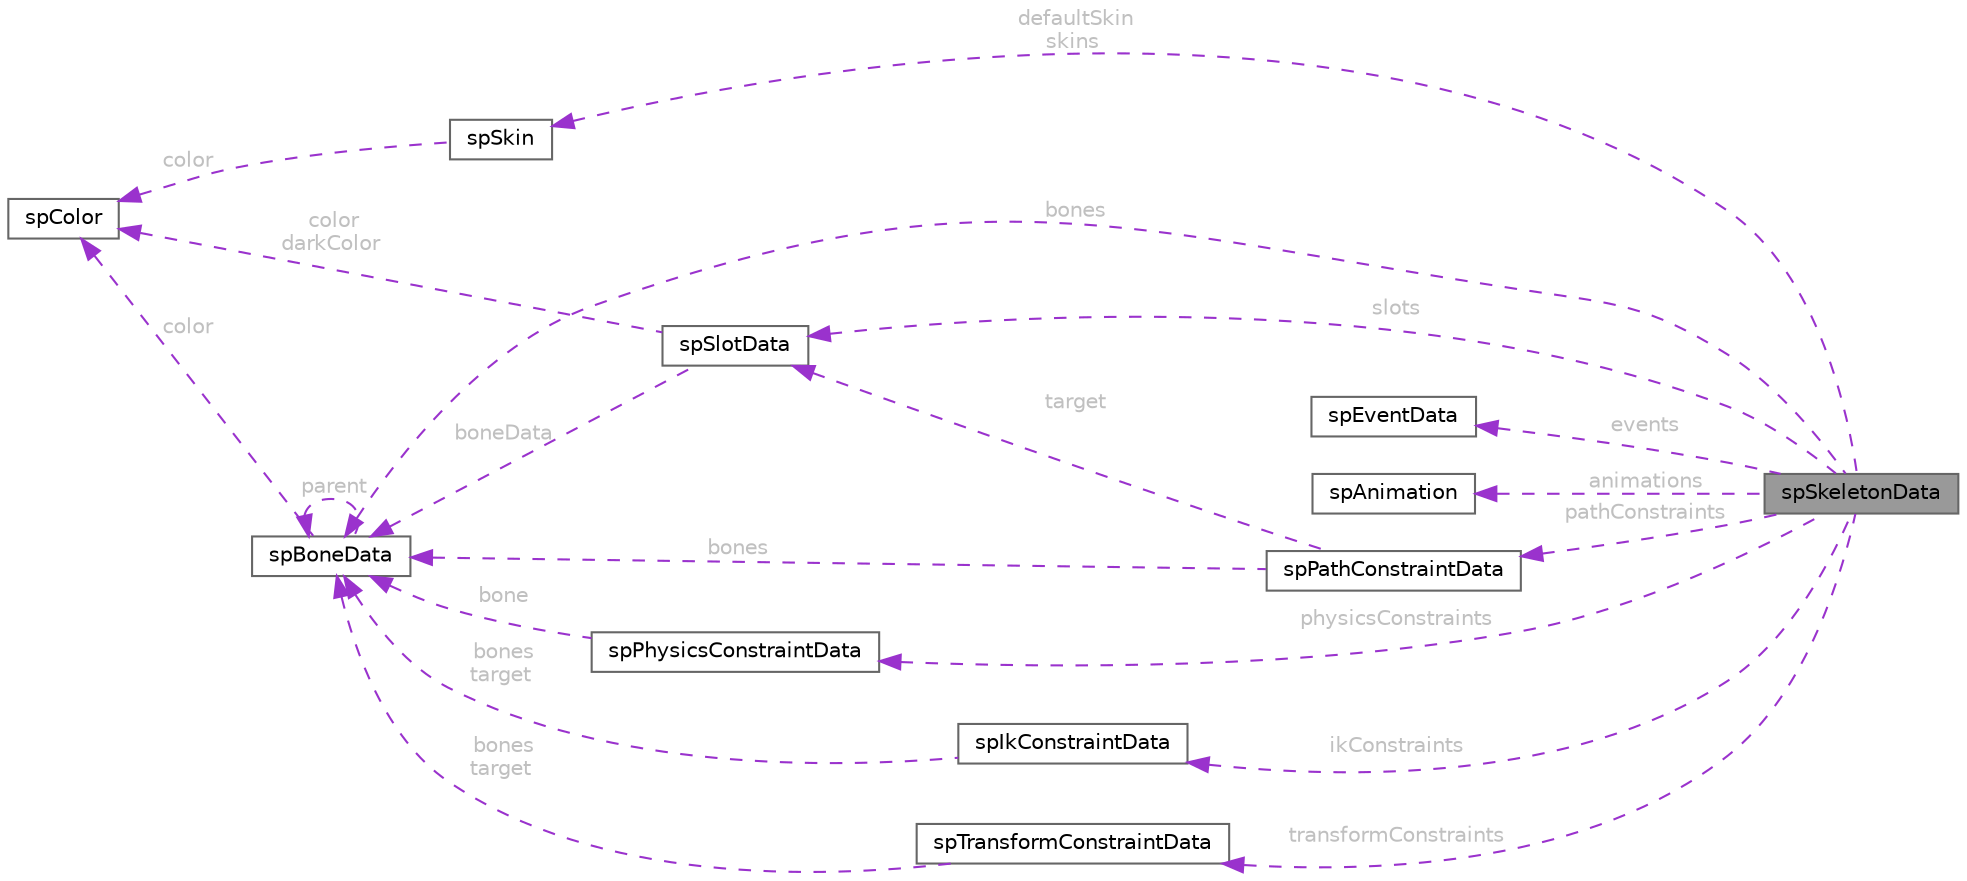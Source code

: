 digraph "spSkeletonData"
{
 // LATEX_PDF_SIZE
  bgcolor="transparent";
  edge [fontname=Helvetica,fontsize=10,labelfontname=Helvetica,labelfontsize=10];
  node [fontname=Helvetica,fontsize=10,shape=box,height=0.2,width=0.4];
  rankdir="LR";
  Node1 [id="Node000001",label="spSkeletonData",height=0.2,width=0.4,color="gray40", fillcolor="grey60", style="filled", fontcolor="black",tooltip=" "];
  Node2 -> Node1 [id="edge1_Node000001_Node000002",dir="back",color="darkorchid3",style="dashed",tooltip=" ",label=" bones",fontcolor="grey" ];
  Node2 [id="Node000002",label="spBoneData",height=0.2,width=0.4,color="gray40", fillcolor="white", style="filled",URL="$structsp_bone_data.html",tooltip=" "];
  Node2 -> Node2 [id="edge2_Node000002_Node000002",dir="back",color="darkorchid3",style="dashed",tooltip=" ",label=" parent",fontcolor="grey" ];
  Node3 -> Node2 [id="edge3_Node000002_Node000003",dir="back",color="darkorchid3",style="dashed",tooltip=" ",label=" color",fontcolor="grey" ];
  Node3 [id="Node000003",label="spColor",height=0.2,width=0.4,color="gray40", fillcolor="white", style="filled",URL="$structsp_color.html",tooltip=" "];
  Node4 -> Node1 [id="edge4_Node000001_Node000004",dir="back",color="darkorchid3",style="dashed",tooltip=" ",label=" slots",fontcolor="grey" ];
  Node4 [id="Node000004",label="spSlotData",height=0.2,width=0.4,color="gray40", fillcolor="white", style="filled",URL="$structsp_slot_data.html",tooltip=" "];
  Node2 -> Node4 [id="edge5_Node000004_Node000002",dir="back",color="darkorchid3",style="dashed",tooltip=" ",label=" boneData",fontcolor="grey" ];
  Node3 -> Node4 [id="edge6_Node000004_Node000003",dir="back",color="darkorchid3",style="dashed",tooltip=" ",label=" color\ndarkColor",fontcolor="grey" ];
  Node5 -> Node1 [id="edge7_Node000001_Node000005",dir="back",color="darkorchid3",style="dashed",tooltip=" ",label=" defaultSkin\nskins",fontcolor="grey" ];
  Node5 [id="Node000005",label="spSkin",height=0.2,width=0.4,color="gray40", fillcolor="white", style="filled",URL="$structsp_skin.html",tooltip=" "];
  Node3 -> Node5 [id="edge8_Node000005_Node000003",dir="back",color="darkorchid3",style="dashed",tooltip=" ",label=" color",fontcolor="grey" ];
  Node6 -> Node1 [id="edge9_Node000001_Node000006",dir="back",color="darkorchid3",style="dashed",tooltip=" ",label=" events",fontcolor="grey" ];
  Node6 [id="Node000006",label="spEventData",height=0.2,width=0.4,color="gray40", fillcolor="white", style="filled",URL="$structsp_event_data.html",tooltip=" "];
  Node7 -> Node1 [id="edge10_Node000001_Node000007",dir="back",color="darkorchid3",style="dashed",tooltip=" ",label=" animations",fontcolor="grey" ];
  Node7 [id="Node000007",label="spAnimation",height=0.2,width=0.4,color="gray40", fillcolor="white", style="filled",URL="$structsp_animation.html",tooltip=" "];
  Node8 -> Node1 [id="edge11_Node000001_Node000008",dir="back",color="darkorchid3",style="dashed",tooltip=" ",label=" ikConstraints",fontcolor="grey" ];
  Node8 [id="Node000008",label="spIkConstraintData",height=0.2,width=0.4,color="gray40", fillcolor="white", style="filled",URL="$structsp_ik_constraint_data.html",tooltip=" "];
  Node2 -> Node8 [id="edge12_Node000008_Node000002",dir="back",color="darkorchid3",style="dashed",tooltip=" ",label=" bones\ntarget",fontcolor="grey" ];
  Node9 -> Node1 [id="edge13_Node000001_Node000009",dir="back",color="darkorchid3",style="dashed",tooltip=" ",label=" transformConstraints",fontcolor="grey" ];
  Node9 [id="Node000009",label="spTransformConstraintData",height=0.2,width=0.4,color="gray40", fillcolor="white", style="filled",URL="$structsp_transform_constraint_data.html",tooltip=" "];
  Node2 -> Node9 [id="edge14_Node000009_Node000002",dir="back",color="darkorchid3",style="dashed",tooltip=" ",label=" bones\ntarget",fontcolor="grey" ];
  Node10 -> Node1 [id="edge15_Node000001_Node000010",dir="back",color="darkorchid3",style="dashed",tooltip=" ",label=" pathConstraints",fontcolor="grey" ];
  Node10 [id="Node000010",label="spPathConstraintData",height=0.2,width=0.4,color="gray40", fillcolor="white", style="filled",URL="$structsp_path_constraint_data.html",tooltip=" "];
  Node2 -> Node10 [id="edge16_Node000010_Node000002",dir="back",color="darkorchid3",style="dashed",tooltip=" ",label=" bones",fontcolor="grey" ];
  Node4 -> Node10 [id="edge17_Node000010_Node000004",dir="back",color="darkorchid3",style="dashed",tooltip=" ",label=" target",fontcolor="grey" ];
  Node11 -> Node1 [id="edge18_Node000001_Node000011",dir="back",color="darkorchid3",style="dashed",tooltip=" ",label=" physicsConstraints",fontcolor="grey" ];
  Node11 [id="Node000011",label="spPhysicsConstraintData",height=0.2,width=0.4,color="gray40", fillcolor="white", style="filled",URL="$structsp_physics_constraint_data.html",tooltip=" "];
  Node2 -> Node11 [id="edge19_Node000011_Node000002",dir="back",color="darkorchid3",style="dashed",tooltip=" ",label=" bone",fontcolor="grey" ];
}
